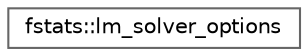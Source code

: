 digraph "Graphical Class Hierarchy"
{
 // LATEX_PDF_SIZE
  bgcolor="transparent";
  edge [fontname=Helvetica,fontsize=10,labelfontname=Helvetica,labelfontsize=10];
  node [fontname=Helvetica,fontsize=10,shape=box,height=0.2,width=0.4];
  rankdir="LR";
  Node0 [label="fstats::lm_solver_options",height=0.2,width=0.4,color="grey40", fillcolor="white", style="filled",URL="$structfstats_1_1lm__solver__options.html",tooltip="Options to control the Levenberg-Marquardt solver."];
}
